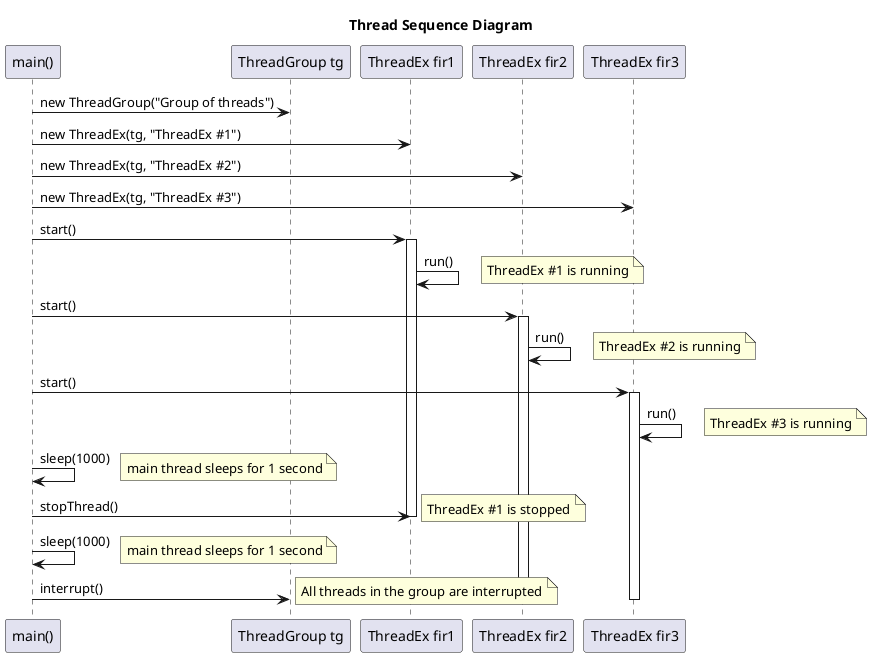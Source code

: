 @startuml
title Thread Sequence Diagram

participant "main()" as M
participant "ThreadGroup tg" as TG
participant "ThreadEx fir1" as T1
participant "ThreadEx fir2" as T2
participant "ThreadEx fir3" as T3

M -> TG : new ThreadGroup("Group of threads")
M -> T1 : new ThreadEx(tg, "ThreadEx #1")
M -> T2 : new ThreadEx(tg, "ThreadEx #2")
M -> T3 : new ThreadEx(tg, "ThreadEx #3")

M -> T1 : start()
activate T1
T1 -> T1 : run()
note right: ThreadEx #1 is running

M -> T2 : start()
activate T2
T2 -> T2 : run()
note right: ThreadEx #2 is running

M -> T3 : start()
activate T3
T3 -> T3 : run()
note right: ThreadEx #3 is running

M -> M : sleep(1000)
note right: main thread sleeps for 1 second

M -> T1 : stopThread()
deactivate T1
note right: ThreadEx #1 is stopped

M -> M : sleep(1000)
note right: main thread sleeps for 1 second

M -> TG : interrupt()
note right: All threads in the group are interrupted
deactivate T2
deactivate T3

@enduml
